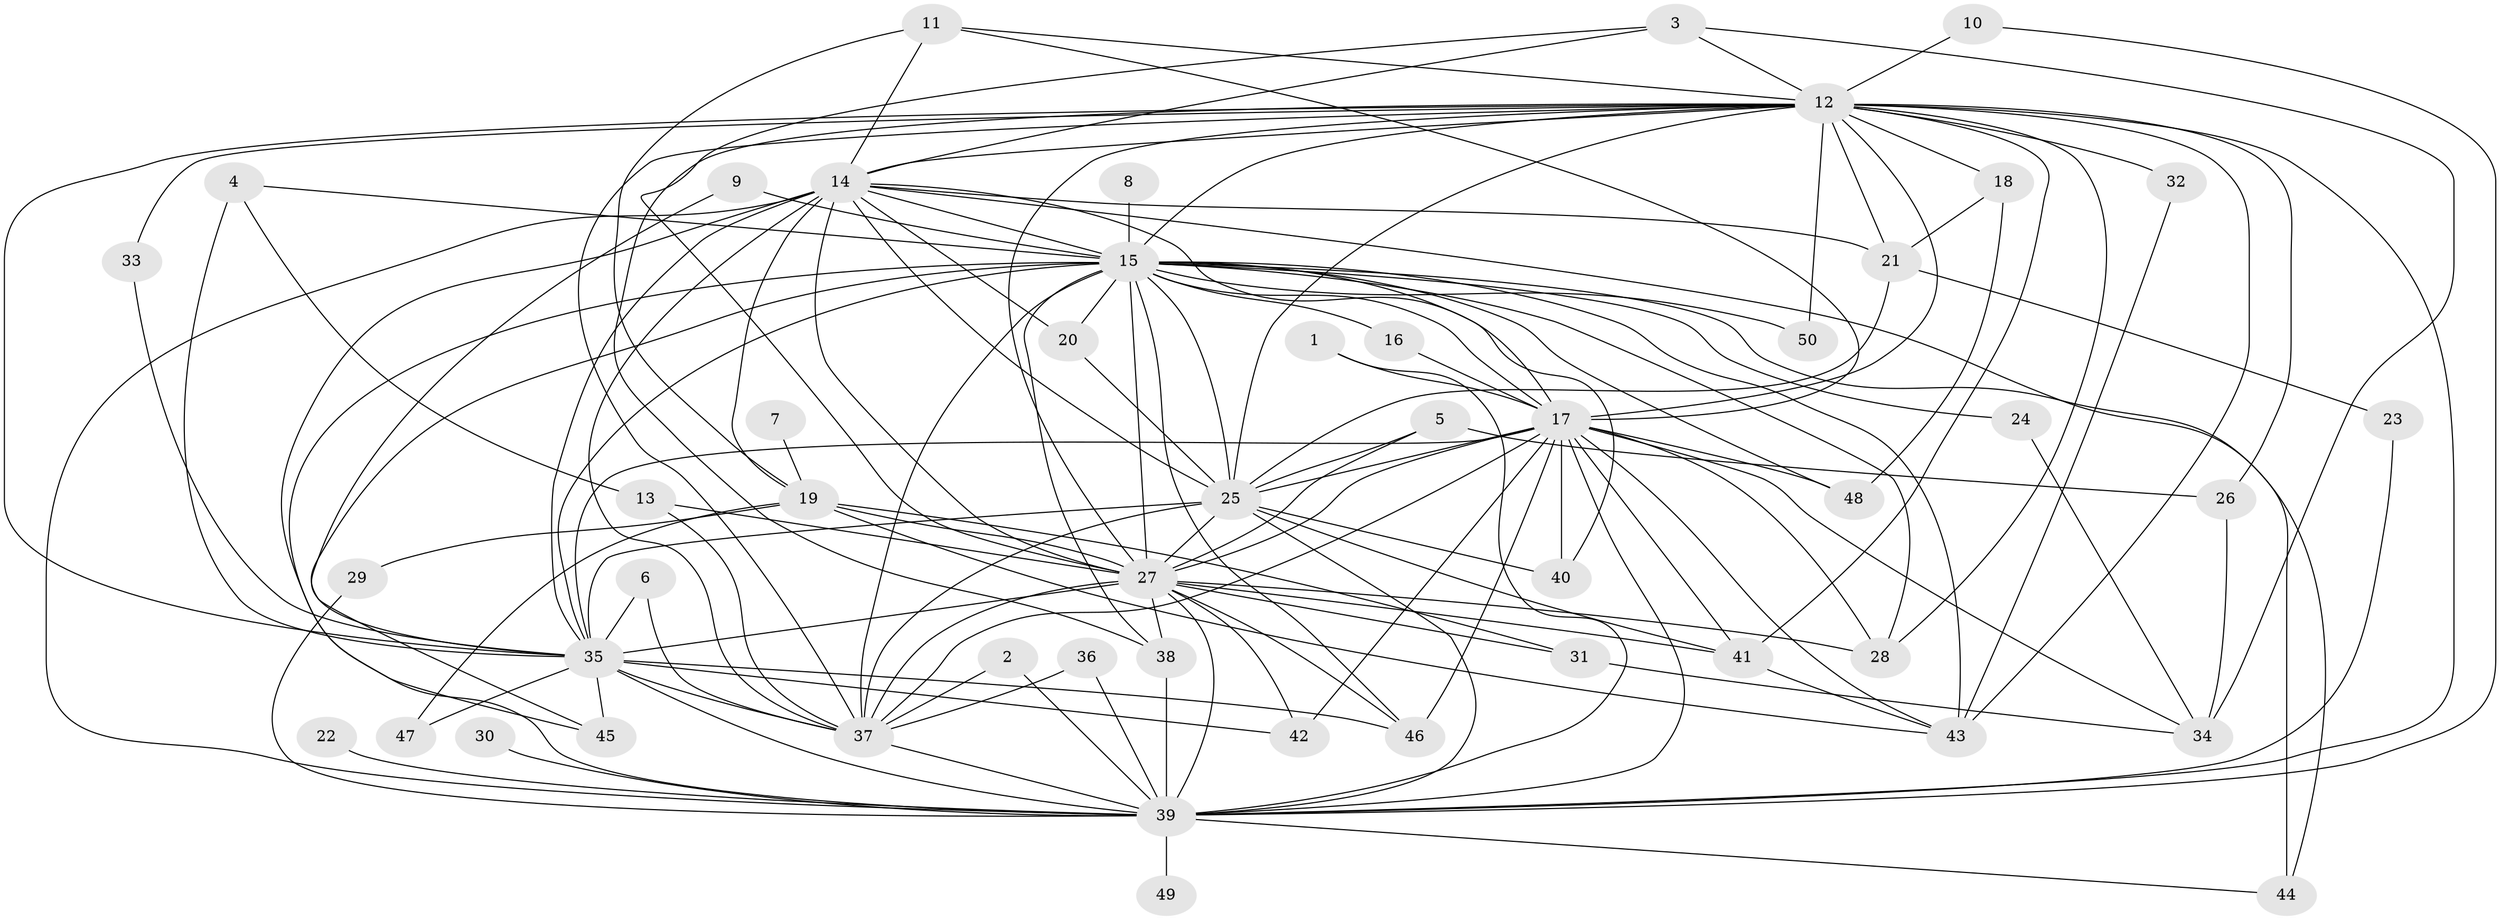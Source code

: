// original degree distribution, {25: 0.02, 18: 0.01, 20: 0.01, 23: 0.02, 24: 0.01, 15: 0.01, 27: 0.01, 16: 0.01, 3: 0.17, 4: 0.09, 9: 0.01, 7: 0.01, 2: 0.6, 6: 0.01, 5: 0.01}
// Generated by graph-tools (version 1.1) at 2025/01/03/09/25 03:01:17]
// undirected, 50 vertices, 137 edges
graph export_dot {
graph [start="1"]
  node [color=gray90,style=filled];
  1;
  2;
  3;
  4;
  5;
  6;
  7;
  8;
  9;
  10;
  11;
  12;
  13;
  14;
  15;
  16;
  17;
  18;
  19;
  20;
  21;
  22;
  23;
  24;
  25;
  26;
  27;
  28;
  29;
  30;
  31;
  32;
  33;
  34;
  35;
  36;
  37;
  38;
  39;
  40;
  41;
  42;
  43;
  44;
  45;
  46;
  47;
  48;
  49;
  50;
  1 -- 17 [weight=1.0];
  1 -- 39 [weight=1.0];
  2 -- 37 [weight=1.0];
  2 -- 39 [weight=1.0];
  3 -- 12 [weight=1.0];
  3 -- 14 [weight=1.0];
  3 -- 27 [weight=1.0];
  3 -- 34 [weight=1.0];
  4 -- 13 [weight=1.0];
  4 -- 15 [weight=1.0];
  4 -- 35 [weight=1.0];
  5 -- 25 [weight=1.0];
  5 -- 26 [weight=1.0];
  5 -- 27 [weight=1.0];
  6 -- 35 [weight=2.0];
  6 -- 37 [weight=1.0];
  7 -- 19 [weight=1.0];
  8 -- 15 [weight=1.0];
  9 -- 15 [weight=1.0];
  9 -- 35 [weight=1.0];
  10 -- 12 [weight=1.0];
  10 -- 39 [weight=1.0];
  11 -- 12 [weight=1.0];
  11 -- 14 [weight=1.0];
  11 -- 17 [weight=1.0];
  11 -- 19 [weight=1.0];
  12 -- 14 [weight=2.0];
  12 -- 15 [weight=2.0];
  12 -- 17 [weight=3.0];
  12 -- 18 [weight=2.0];
  12 -- 21 [weight=2.0];
  12 -- 25 [weight=4.0];
  12 -- 26 [weight=2.0];
  12 -- 27 [weight=2.0];
  12 -- 28 [weight=1.0];
  12 -- 32 [weight=2.0];
  12 -- 33 [weight=1.0];
  12 -- 35 [weight=2.0];
  12 -- 37 [weight=2.0];
  12 -- 38 [weight=1.0];
  12 -- 39 [weight=3.0];
  12 -- 41 [weight=1.0];
  12 -- 43 [weight=2.0];
  12 -- 50 [weight=1.0];
  13 -- 27 [weight=1.0];
  13 -- 37 [weight=1.0];
  14 -- 15 [weight=1.0];
  14 -- 17 [weight=1.0];
  14 -- 19 [weight=1.0];
  14 -- 20 [weight=1.0];
  14 -- 21 [weight=1.0];
  14 -- 25 [weight=1.0];
  14 -- 27 [weight=1.0];
  14 -- 35 [weight=1.0];
  14 -- 37 [weight=1.0];
  14 -- 39 [weight=2.0];
  14 -- 44 [weight=1.0];
  14 -- 45 [weight=1.0];
  15 -- 16 [weight=2.0];
  15 -- 17 [weight=1.0];
  15 -- 20 [weight=1.0];
  15 -- 24 [weight=1.0];
  15 -- 25 [weight=1.0];
  15 -- 27 [weight=2.0];
  15 -- 28 [weight=1.0];
  15 -- 35 [weight=1.0];
  15 -- 37 [weight=1.0];
  15 -- 38 [weight=1.0];
  15 -- 39 [weight=1.0];
  15 -- 40 [weight=1.0];
  15 -- 43 [weight=1.0];
  15 -- 44 [weight=1.0];
  15 -- 45 [weight=1.0];
  15 -- 46 [weight=1.0];
  15 -- 48 [weight=1.0];
  15 -- 50 [weight=1.0];
  16 -- 17 [weight=1.0];
  17 -- 25 [weight=2.0];
  17 -- 27 [weight=1.0];
  17 -- 28 [weight=1.0];
  17 -- 34 [weight=1.0];
  17 -- 35 [weight=2.0];
  17 -- 37 [weight=1.0];
  17 -- 39 [weight=1.0];
  17 -- 40 [weight=1.0];
  17 -- 41 [weight=1.0];
  17 -- 42 [weight=1.0];
  17 -- 43 [weight=1.0];
  17 -- 46 [weight=1.0];
  17 -- 48 [weight=2.0];
  18 -- 21 [weight=1.0];
  18 -- 48 [weight=1.0];
  19 -- 27 [weight=1.0];
  19 -- 29 [weight=1.0];
  19 -- 31 [weight=1.0];
  19 -- 43 [weight=1.0];
  19 -- 47 [weight=1.0];
  20 -- 25 [weight=1.0];
  21 -- 23 [weight=1.0];
  21 -- 25 [weight=1.0];
  22 -- 39 [weight=1.0];
  23 -- 39 [weight=1.0];
  24 -- 34 [weight=1.0];
  25 -- 27 [weight=1.0];
  25 -- 35 [weight=1.0];
  25 -- 37 [weight=2.0];
  25 -- 39 [weight=1.0];
  25 -- 40 [weight=1.0];
  25 -- 41 [weight=1.0];
  26 -- 34 [weight=1.0];
  27 -- 28 [weight=1.0];
  27 -- 31 [weight=1.0];
  27 -- 35 [weight=4.0];
  27 -- 37 [weight=3.0];
  27 -- 38 [weight=1.0];
  27 -- 39 [weight=1.0];
  27 -- 41 [weight=1.0];
  27 -- 42 [weight=1.0];
  27 -- 46 [weight=1.0];
  29 -- 39 [weight=1.0];
  30 -- 39 [weight=1.0];
  31 -- 34 [weight=1.0];
  32 -- 43 [weight=1.0];
  33 -- 35 [weight=1.0];
  35 -- 37 [weight=1.0];
  35 -- 39 [weight=1.0];
  35 -- 42 [weight=2.0];
  35 -- 45 [weight=1.0];
  35 -- 46 [weight=1.0];
  35 -- 47 [weight=1.0];
  36 -- 37 [weight=1.0];
  36 -- 39 [weight=1.0];
  37 -- 39 [weight=1.0];
  38 -- 39 [weight=1.0];
  39 -- 44 [weight=1.0];
  39 -- 49 [weight=1.0];
  41 -- 43 [weight=1.0];
}
